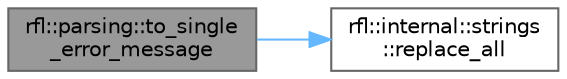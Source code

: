 digraph "rfl::parsing::to_single_error_message"
{
 // LATEX_PDF_SIZE
  bgcolor="transparent";
  edge [fontname=Helvetica,fontsize=10,labelfontname=Helvetica,labelfontsize=10];
  node [fontname=Helvetica,fontsize=10,shape=box,height=0.2,width=0.4];
  rankdir="LR";
  Node1 [id="Node000001",label="rfl::parsing::to_single\l_error_message",height=0.2,width=0.4,color="gray40", fillcolor="grey60", style="filled", fontcolor="black",tooltip="Combines a set of errors to a single, readable error message."];
  Node1 -> Node2 [id="edge2_Node000001_Node000002",color="steelblue1",style="solid",tooltip=" "];
  Node2 [id="Node000002",label="rfl::internal::strings\l::replace_all",height=0.2,width=0.4,color="grey40", fillcolor="white", style="filled",URL="$namespacerfl_1_1internal_1_1strings.html#aba6e6b858dd073162204fe7f98b56760",tooltip="Replace all occurences of _from with _to."];
}
